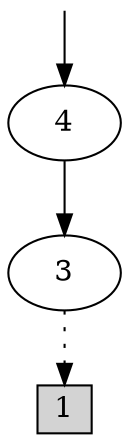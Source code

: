 digraph G {
init__ [label="", style=invis, height=0, width=0];
init__ -> 3;
3[label="4"];
3 -> 2 [style=filled];
2[label="3"];
2 -> 1 [style=dotted];
1 [shape=box, label="1", style=filled, shape=box, height=0.3, width=0.3];
}
